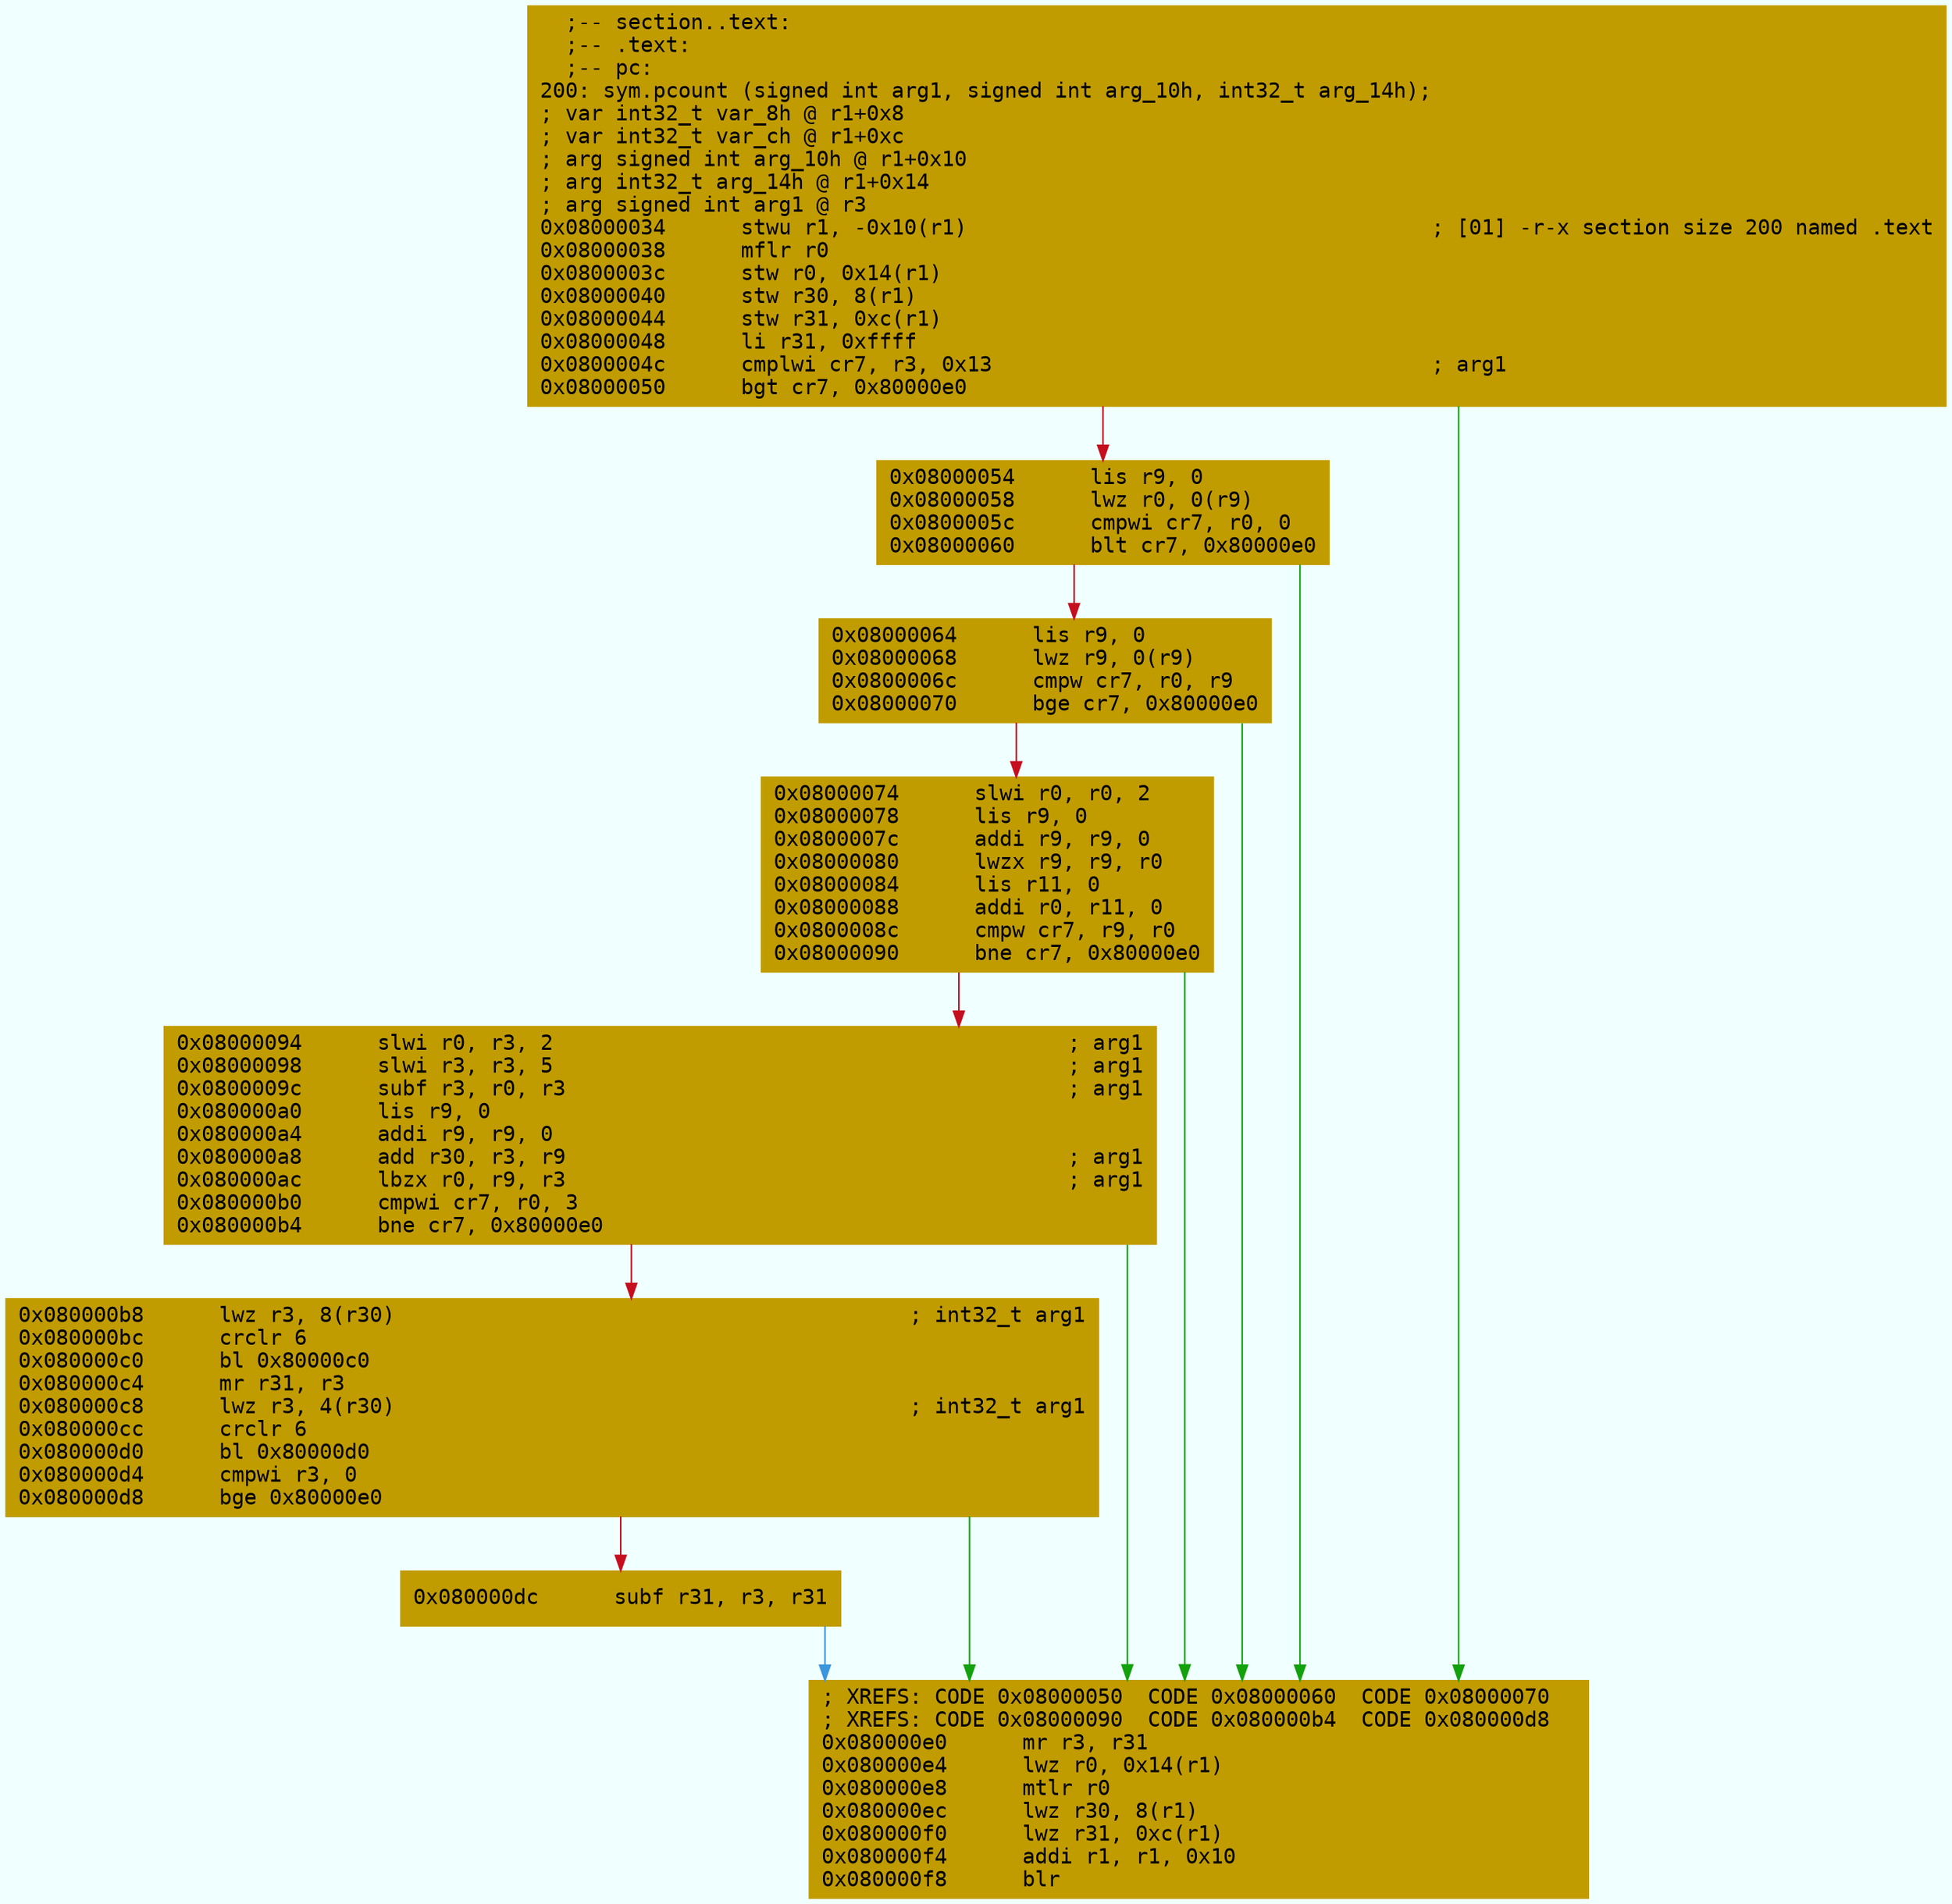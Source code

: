 digraph code {
	graph [bgcolor=azure fontsize=8 fontname="Courier" splines="ortho"];
	node [fillcolor=gray style=filled shape=box];
	edge [arrowhead="normal"];
	"0x08000034" [URL="sym.pcount/0x08000034", fillcolor="#c19c00",color="#c19c00", fontname="Courier",label="  ;-- section..text:\l  ;-- .text:\l  ;-- pc:\l200: sym.pcount (signed int arg1, signed int arg_10h, int32_t arg_14h);\l; var int32_t var_8h @ r1+0x8\l; var int32_t var_ch @ r1+0xc\l; arg signed int arg_10h @ r1+0x10\l; arg int32_t arg_14h @ r1+0x14\l; arg signed int arg1 @ r3\l0x08000034      stwu r1, -0x10(r1)                                     ; [01] -r-x section size 200 named .text\l0x08000038      mflr r0\l0x0800003c      stw r0, 0x14(r1)\l0x08000040      stw r30, 8(r1)\l0x08000044      stw r31, 0xc(r1)\l0x08000048      li r31, 0xffff\l0x0800004c      cmplwi cr7, r3, 0x13                                   ; arg1\l0x08000050      bgt cr7, 0x80000e0\l"]
	"0x08000054" [URL="sym.pcount/0x08000054", fillcolor="#c19c00",color="#c19c00", fontname="Courier",label="0x08000054      lis r9, 0\l0x08000058      lwz r0, 0(r9)\l0x0800005c      cmpwi cr7, r0, 0\l0x08000060      blt cr7, 0x80000e0\l"]
	"0x08000064" [URL="sym.pcount/0x08000064", fillcolor="#c19c00",color="#c19c00", fontname="Courier",label="0x08000064      lis r9, 0\l0x08000068      lwz r9, 0(r9)\l0x0800006c      cmpw cr7, r0, r9\l0x08000070      bge cr7, 0x80000e0\l"]
	"0x08000074" [URL="sym.pcount/0x08000074", fillcolor="#c19c00",color="#c19c00", fontname="Courier",label="0x08000074      slwi r0, r0, 2\l0x08000078      lis r9, 0\l0x0800007c      addi r9, r9, 0\l0x08000080      lwzx r9, r9, r0\l0x08000084      lis r11, 0\l0x08000088      addi r0, r11, 0\l0x0800008c      cmpw cr7, r9, r0\l0x08000090      bne cr7, 0x80000e0\l"]
	"0x08000094" [URL="sym.pcount/0x08000094", fillcolor="#c19c00",color="#c19c00", fontname="Courier",label="0x08000094      slwi r0, r3, 2                                         ; arg1\l0x08000098      slwi r3, r3, 5                                         ; arg1\l0x0800009c      subf r3, r0, r3                                        ; arg1\l0x080000a0      lis r9, 0\l0x080000a4      addi r9, r9, 0\l0x080000a8      add r30, r3, r9                                        ; arg1\l0x080000ac      lbzx r0, r9, r3                                        ; arg1\l0x080000b0      cmpwi cr7, r0, 3\l0x080000b4      bne cr7, 0x80000e0\l"]
	"0x080000b8" [URL="sym.pcount/0x080000b8", fillcolor="#c19c00",color="#c19c00", fontname="Courier",label="0x080000b8      lwz r3, 8(r30)                                         ; int32_t arg1\l0x080000bc      crclr 6\l0x080000c0      bl 0x80000c0\l0x080000c4      mr r31, r3\l0x080000c8      lwz r3, 4(r30)                                         ; int32_t arg1\l0x080000cc      crclr 6\l0x080000d0      bl 0x80000d0\l0x080000d4      cmpwi r3, 0\l0x080000d8      bge 0x80000e0\l"]
	"0x080000dc" [URL="sym.pcount/0x080000dc", fillcolor="#c19c00",color="#c19c00", fontname="Courier",label="0x080000dc      subf r31, r3, r31\l"]
	"0x080000e0" [URL="sym.pcount/0x080000e0", fillcolor="#c19c00",color="#c19c00", fontname="Courier",label="; XREFS: CODE 0x08000050  CODE 0x08000060  CODE 0x08000070  \l; XREFS: CODE 0x08000090  CODE 0x080000b4  CODE 0x080000d8  \l0x080000e0      mr r3, r31\l0x080000e4      lwz r0, 0x14(r1)\l0x080000e8      mtlr r0\l0x080000ec      lwz r30, 8(r1)\l0x080000f0      lwz r31, 0xc(r1)\l0x080000f4      addi r1, r1, 0x10\l0x080000f8      blr\l"]
        "0x08000034" -> "0x080000e0" [color="#13a10e"];
        "0x08000034" -> "0x08000054" [color="#c50f1f"];
        "0x08000054" -> "0x080000e0" [color="#13a10e"];
        "0x08000054" -> "0x08000064" [color="#c50f1f"];
        "0x08000064" -> "0x080000e0" [color="#13a10e"];
        "0x08000064" -> "0x08000074" [color="#c50f1f"];
        "0x08000074" -> "0x080000e0" [color="#13a10e"];
        "0x08000074" -> "0x08000094" [color="#c50f1f"];
        "0x08000094" -> "0x080000e0" [color="#13a10e"];
        "0x08000094" -> "0x080000b8" [color="#c50f1f"];
        "0x080000b8" -> "0x080000e0" [color="#13a10e"];
        "0x080000b8" -> "0x080000dc" [color="#c50f1f"];
        "0x080000dc" -> "0x080000e0" [color="#3a96dd"];
}
